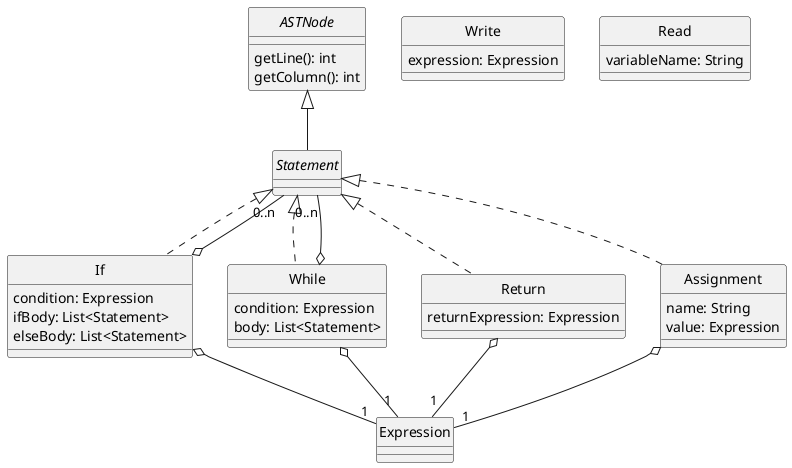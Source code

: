 @startuml Statements
skinparam style strictuml
skinparam monochrome true


interface ASTNode {
    getLine(): int
    getColumn(): int
}

interface Statement

/'
Una sentencia condicional se define usando la palabra clave if seguida de una condición.
El cuerpo de dicha sentencia estará comprendido entre do y end.
Se podrá usar la palabra clave else.
'/
class If {
    condition: Expression
    ifBody: List<Statement>
    elseBody: List<Statement>   /'puede no haber else, la lista estaría vacía'/
}

class While {
    condition: Expression
    body: List<Statement>
}

' El return debe estar seguido obligatoriamente de una expresión
class Return {
    returnExpression: Expression    /''/
}

/'
"Una escritura se compone por la palabra reservada puts y una lista de expresiones separadas por comas"
    Write no tiene una lista de Expression, se genera un Write para cada Expression
'/
class Write {
    expression: Expression
}

class Read {
    variableName: String
}

' Una asignación está compuesta por dos expresiones separadas por el operador =.
' TODO: la parte derecha no es una expresión, ¿no?
class Assignment {
    name: String
    value: Expression
}

ASTNode <|-- Statement
Statement <|.. If
Statement <|.. While
Statement <|.. Return
Statement <|.. Assignment

If o-- "1" Expression
While o-- "1" Expression
Return o-- "1" Expression
Assignment o-- "1" Expression

If o-- "0..n" Statement
While o-- "0..n" Statement


@enduml
